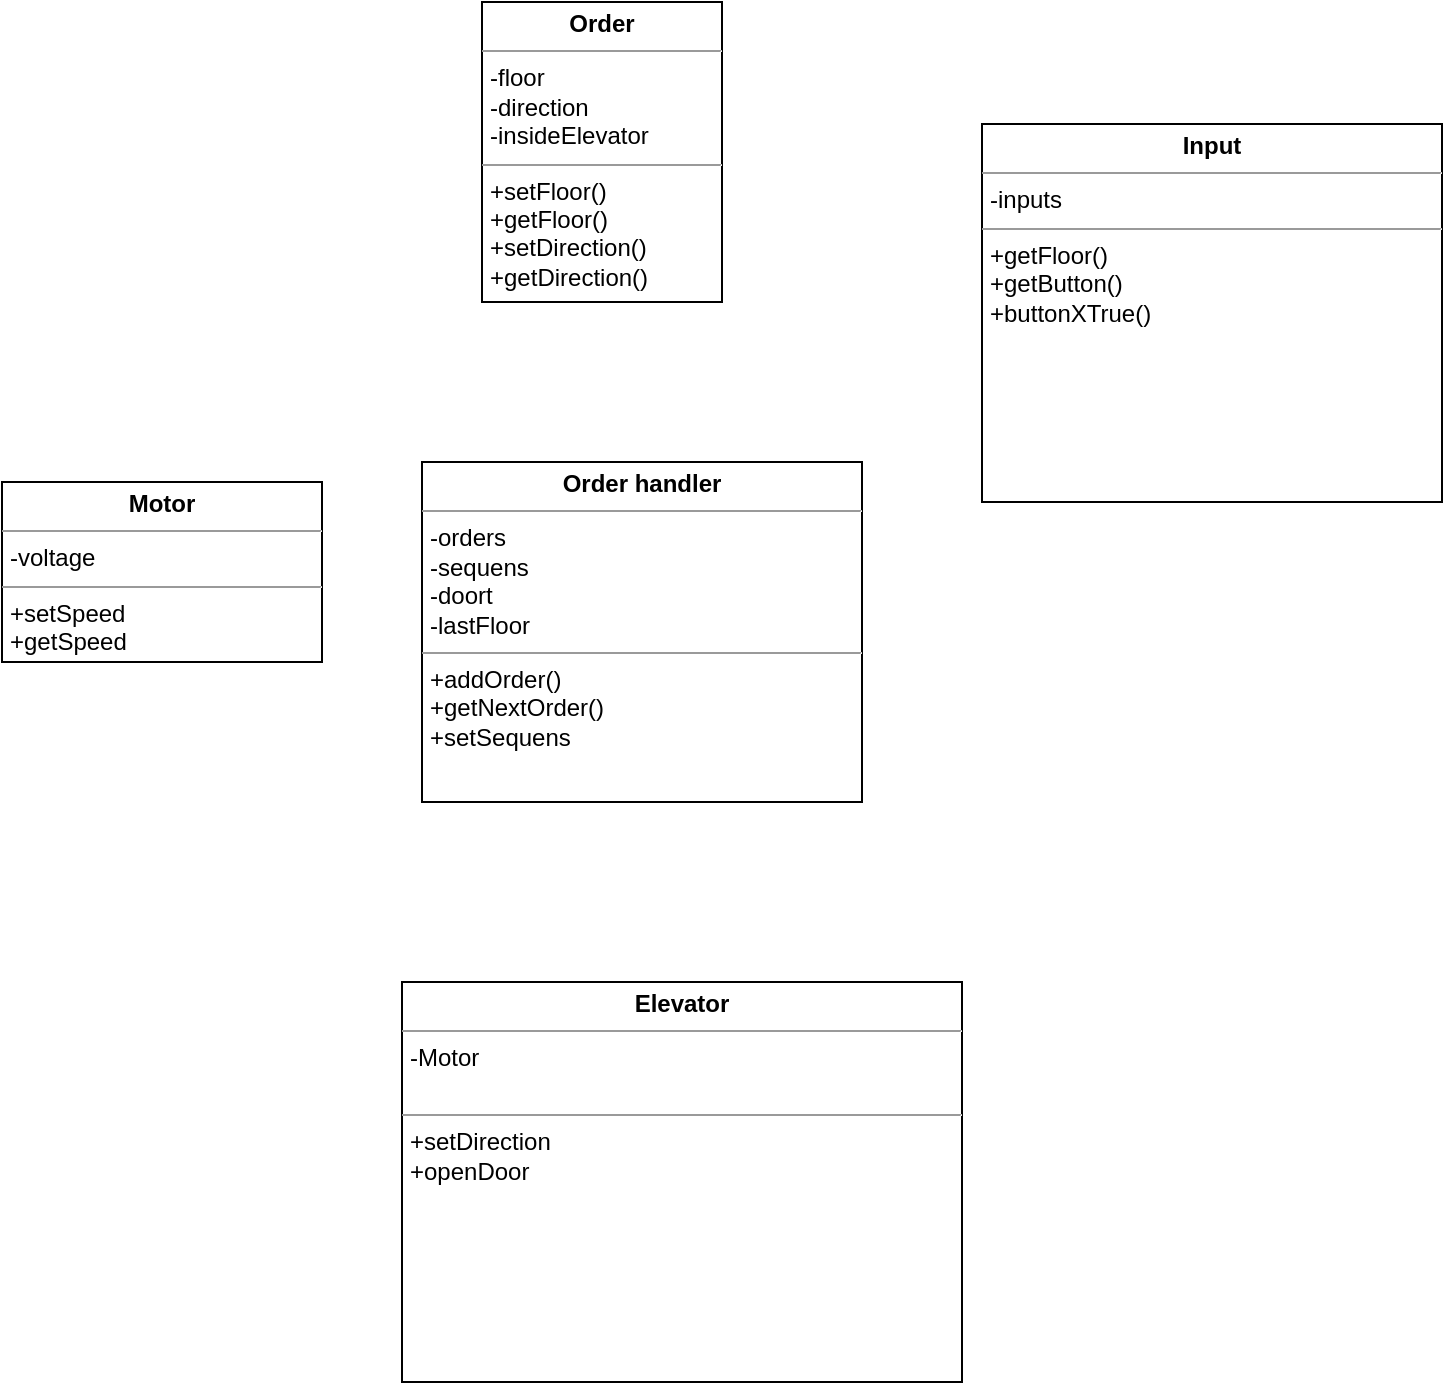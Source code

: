 <mxfile>
    <diagram id="fuFgQFe1QMv1tKpXTcg8" name="Page-1">
        <mxGraphModel dx="1421" dy="839" grid="1" gridSize="10" guides="1" tooltips="1" connect="1" arrows="1" fold="1" page="1" pageScale="1" pageWidth="850" pageHeight="1100" math="0" shadow="0">
            <root>
                <mxCell id="0"/>
                <mxCell id="1" parent="0"/>
                <mxCell id="6" value="&lt;p style=&quot;margin:0px;margin-top:4px;text-align:center;&quot;&gt;&lt;b&gt;Elevat&lt;/b&gt;&lt;b style=&quot;background-color: initial;&quot;&gt;or&lt;/b&gt;&lt;/p&gt;&lt;hr size=&quot;1&quot;&gt;&lt;p style=&quot;margin:0px;margin-left:4px;&quot;&gt;-Motor&lt;/p&gt;&lt;p style=&quot;margin:0px;margin-left:4px;&quot;&gt;&lt;br&gt;&lt;/p&gt;&lt;hr size=&quot;1&quot;&gt;&lt;p style=&quot;margin:0px;margin-left:4px;&quot;&gt;+setDirection&lt;/p&gt;&lt;p style=&quot;margin:0px;margin-left:4px;&quot;&gt;+openDoor&lt;/p&gt;" style="verticalAlign=top;align=left;overflow=fill;fontSize=12;fontFamily=Helvetica;html=1;" vertex="1" parent="1">
                    <mxGeometry x="340" y="530" width="280" height="200" as="geometry"/>
                </mxCell>
                <mxCell id="7" value="&lt;p style=&quot;margin:0px;margin-top:4px;text-align:center;&quot;&gt;&lt;b&gt;Order&lt;/b&gt;&lt;/p&gt;&lt;hr size=&quot;1&quot;&gt;&lt;p style=&quot;margin:0px;margin-left:4px;&quot;&gt;-floor&lt;/p&gt;&lt;p style=&quot;margin:0px;margin-left:4px;&quot;&gt;-direction&lt;/p&gt;&lt;p style=&quot;margin:0px;margin-left:4px;&quot;&gt;-insideElevator&lt;/p&gt;&lt;hr size=&quot;1&quot;&gt;&lt;p style=&quot;margin:0px;margin-left:4px;&quot;&gt;+setFloor()&lt;/p&gt;&lt;p style=&quot;margin:0px;margin-left:4px;&quot;&gt;+getFloor()&lt;/p&gt;&lt;p style=&quot;margin:0px;margin-left:4px;&quot;&gt;+setDirection()&lt;/p&gt;&lt;p style=&quot;margin:0px;margin-left:4px;&quot;&gt;+getDirection()&lt;/p&gt;" style="verticalAlign=top;align=left;overflow=fill;fontSize=12;fontFamily=Helvetica;html=1;" vertex="1" parent="1">
                    <mxGeometry x="380" y="40" width="120" height="150" as="geometry"/>
                </mxCell>
                <mxCell id="8" value="&lt;p style=&quot;margin:0px;margin-top:4px;text-align:center;&quot;&gt;&lt;b style=&quot;background-color: initial;&quot;&gt;Order handler&lt;/b&gt;&lt;br&gt;&lt;/p&gt;&lt;hr size=&quot;1&quot;&gt;&lt;p style=&quot;margin:0px;margin-left:4px;&quot;&gt;-orders&lt;/p&gt;&lt;p style=&quot;margin:0px;margin-left:4px;&quot;&gt;-sequens&lt;/p&gt;&lt;p style=&quot;margin: 0px 0px 0px 4px;&quot;&gt;-doort&lt;/p&gt;&lt;p style=&quot;margin: 0px 0px 0px 4px;&quot;&gt;-lastFloor&lt;/p&gt;&lt;hr size=&quot;1&quot;&gt;&lt;p style=&quot;margin:0px;margin-left:4px;&quot;&gt;+addOrder()&lt;/p&gt;&lt;p style=&quot;margin:0px;margin-left:4px;&quot;&gt;+getNextOrder()&lt;/p&gt;&lt;p style=&quot;margin:0px;margin-left:4px;&quot;&gt;+setSequens&lt;/p&gt;&lt;p style=&quot;margin:0px;margin-left:4px;&quot;&gt;&lt;br&gt;&lt;/p&gt;&lt;p style=&quot;margin:0px;margin-left:4px;&quot;&gt;&lt;br&gt;&lt;/p&gt;" style="verticalAlign=top;align=left;overflow=fill;fontSize=12;fontFamily=Helvetica;html=1;" vertex="1" parent="1">
                    <mxGeometry x="350" y="270" width="220" height="170" as="geometry"/>
                </mxCell>
                <mxCell id="9" value="&lt;p style=&quot;margin:0px;margin-top:4px;text-align:center;&quot;&gt;&lt;b&gt;Motor&lt;/b&gt;&lt;/p&gt;&lt;hr size=&quot;1&quot;&gt;&lt;p style=&quot;margin:0px;margin-left:4px;&quot;&gt;-voltage&lt;/p&gt;&lt;hr size=&quot;1&quot;&gt;&lt;p style=&quot;margin:0px;margin-left:4px;&quot;&gt;+setSpeed&lt;/p&gt;&lt;p style=&quot;margin:0px;margin-left:4px;&quot;&gt;+getSpeed&lt;/p&gt;" style="verticalAlign=top;align=left;overflow=fill;fontSize=12;fontFamily=Helvetica;html=1;" vertex="1" parent="1">
                    <mxGeometry x="140" y="280" width="160" height="90" as="geometry"/>
                </mxCell>
                <mxCell id="10" value="&lt;p style=&quot;margin:0px;margin-top:4px;text-align:center;&quot;&gt;&lt;b&gt;Input&lt;/b&gt;&lt;/p&gt;&lt;hr size=&quot;1&quot;&gt;&lt;p style=&quot;margin:0px;margin-left:4px;&quot;&gt;-inputs&lt;/p&gt;&lt;hr size=&quot;1&quot;&gt;&lt;p style=&quot;margin:0px;margin-left:4px;&quot;&gt;+getFloor()&lt;/p&gt;&lt;p style=&quot;margin:0px;margin-left:4px;&quot;&gt;+getButton()&lt;/p&gt;&lt;p style=&quot;margin:0px;margin-left:4px;&quot;&gt;+buttonXTrue()&lt;/p&gt;&lt;p style=&quot;margin:0px;margin-left:4px;&quot;&gt;&lt;br&gt;&lt;/p&gt;" style="verticalAlign=top;align=left;overflow=fill;fontSize=12;fontFamily=Helvetica;html=1;" vertex="1" parent="1">
                    <mxGeometry x="630" y="101" width="230" height="189" as="geometry"/>
                </mxCell>
            </root>
        </mxGraphModel>
    </diagram>
</mxfile>
